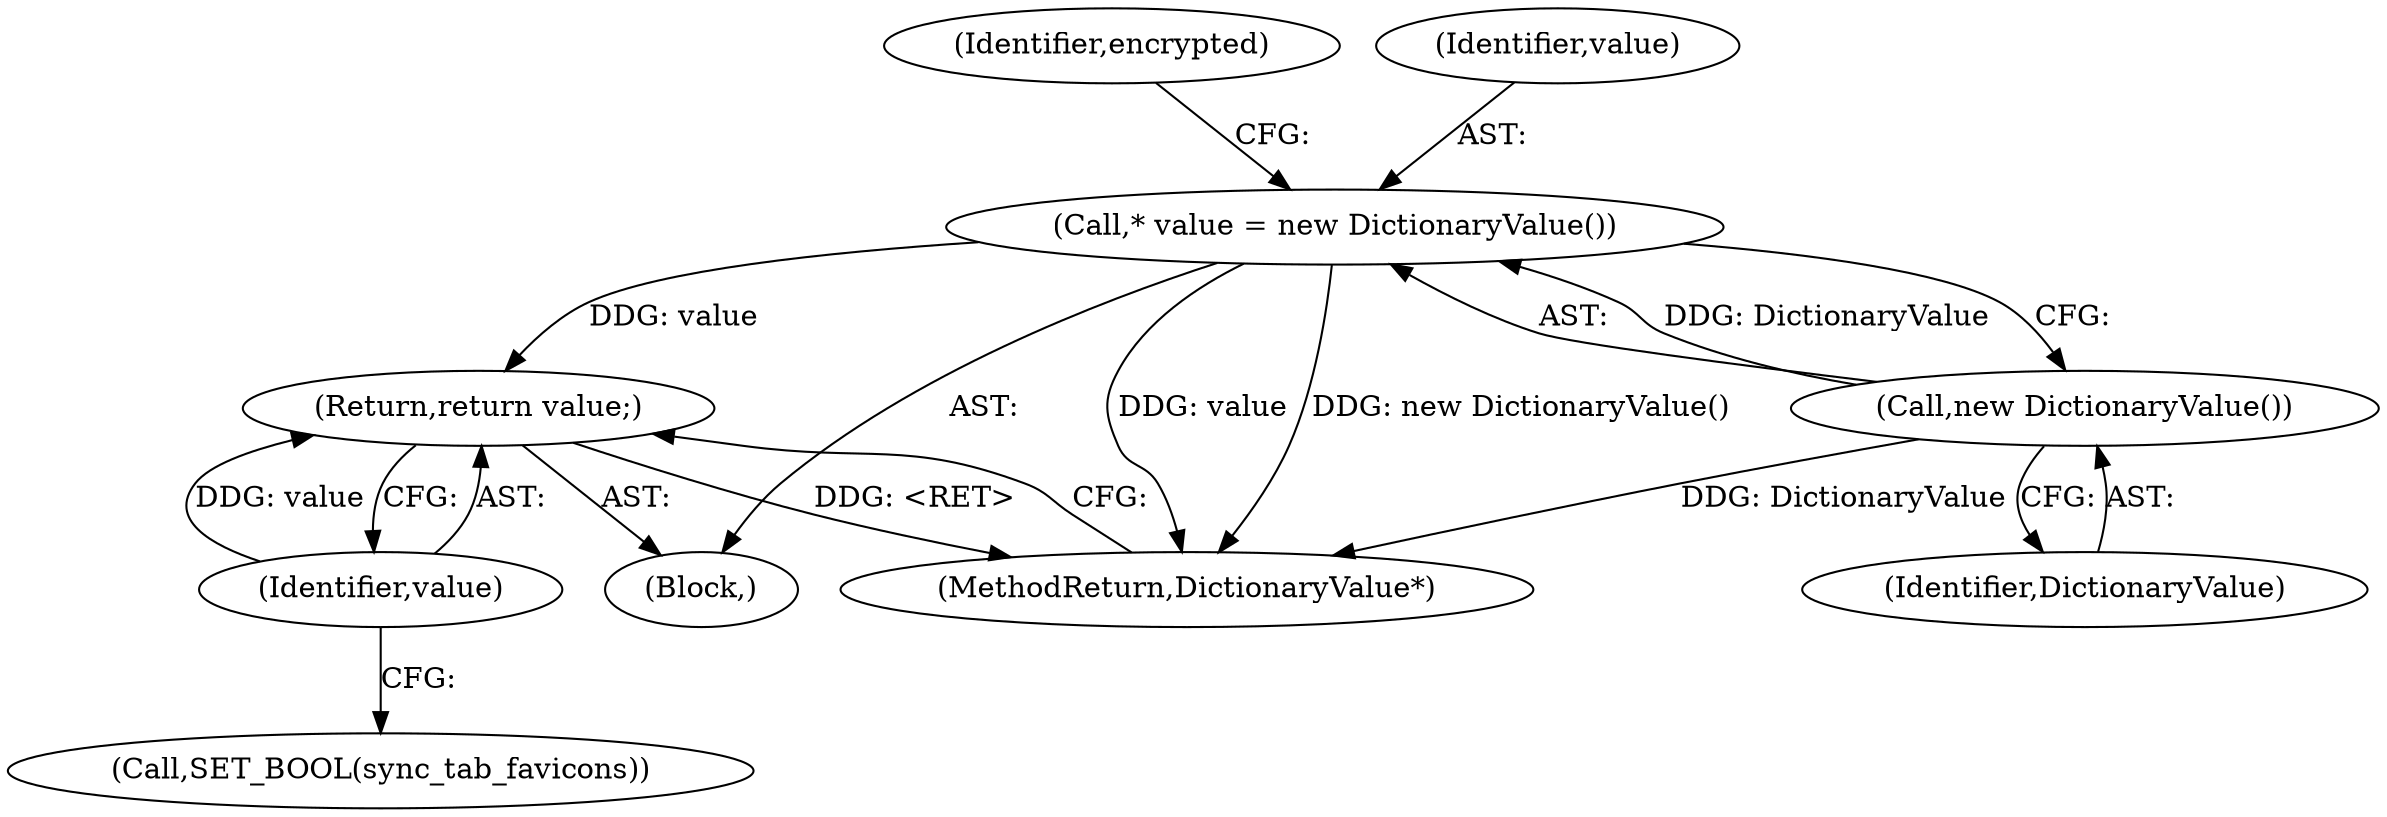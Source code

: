 digraph "0_Chrome_fcd3a7a671ecf2d5f46ea34787d27507a914d2f5_14@pointer" {
"1000144" [label="(Return,return value;)"];
"1000145" [label="(Identifier,value)"];
"1000104" [label="(Call,* value = new DictionaryValue())"];
"1000106" [label="(Call,new DictionaryValue())"];
"1000145" [label="(Identifier,value)"];
"1000109" [label="(Identifier,encrypted)"];
"1000144" [label="(Return,return value;)"];
"1000106" [label="(Call,new DictionaryValue())"];
"1000107" [label="(Identifier,DictionaryValue)"];
"1000146" [label="(MethodReturn,DictionaryValue*)"];
"1000105" [label="(Identifier,value)"];
"1000142" [label="(Call,SET_BOOL(sync_tab_favicons))"];
"1000104" [label="(Call,* value = new DictionaryValue())"];
"1000102" [label="(Block,)"];
"1000144" -> "1000102"  [label="AST: "];
"1000144" -> "1000145"  [label="CFG: "];
"1000145" -> "1000144"  [label="AST: "];
"1000146" -> "1000144"  [label="CFG: "];
"1000144" -> "1000146"  [label="DDG: <RET>"];
"1000145" -> "1000144"  [label="DDG: value"];
"1000104" -> "1000144"  [label="DDG: value"];
"1000145" -> "1000142"  [label="CFG: "];
"1000104" -> "1000102"  [label="AST: "];
"1000104" -> "1000106"  [label="CFG: "];
"1000105" -> "1000104"  [label="AST: "];
"1000106" -> "1000104"  [label="AST: "];
"1000109" -> "1000104"  [label="CFG: "];
"1000104" -> "1000146"  [label="DDG: value"];
"1000104" -> "1000146"  [label="DDG: new DictionaryValue()"];
"1000106" -> "1000104"  [label="DDG: DictionaryValue"];
"1000106" -> "1000107"  [label="CFG: "];
"1000107" -> "1000106"  [label="AST: "];
"1000106" -> "1000146"  [label="DDG: DictionaryValue"];
}
